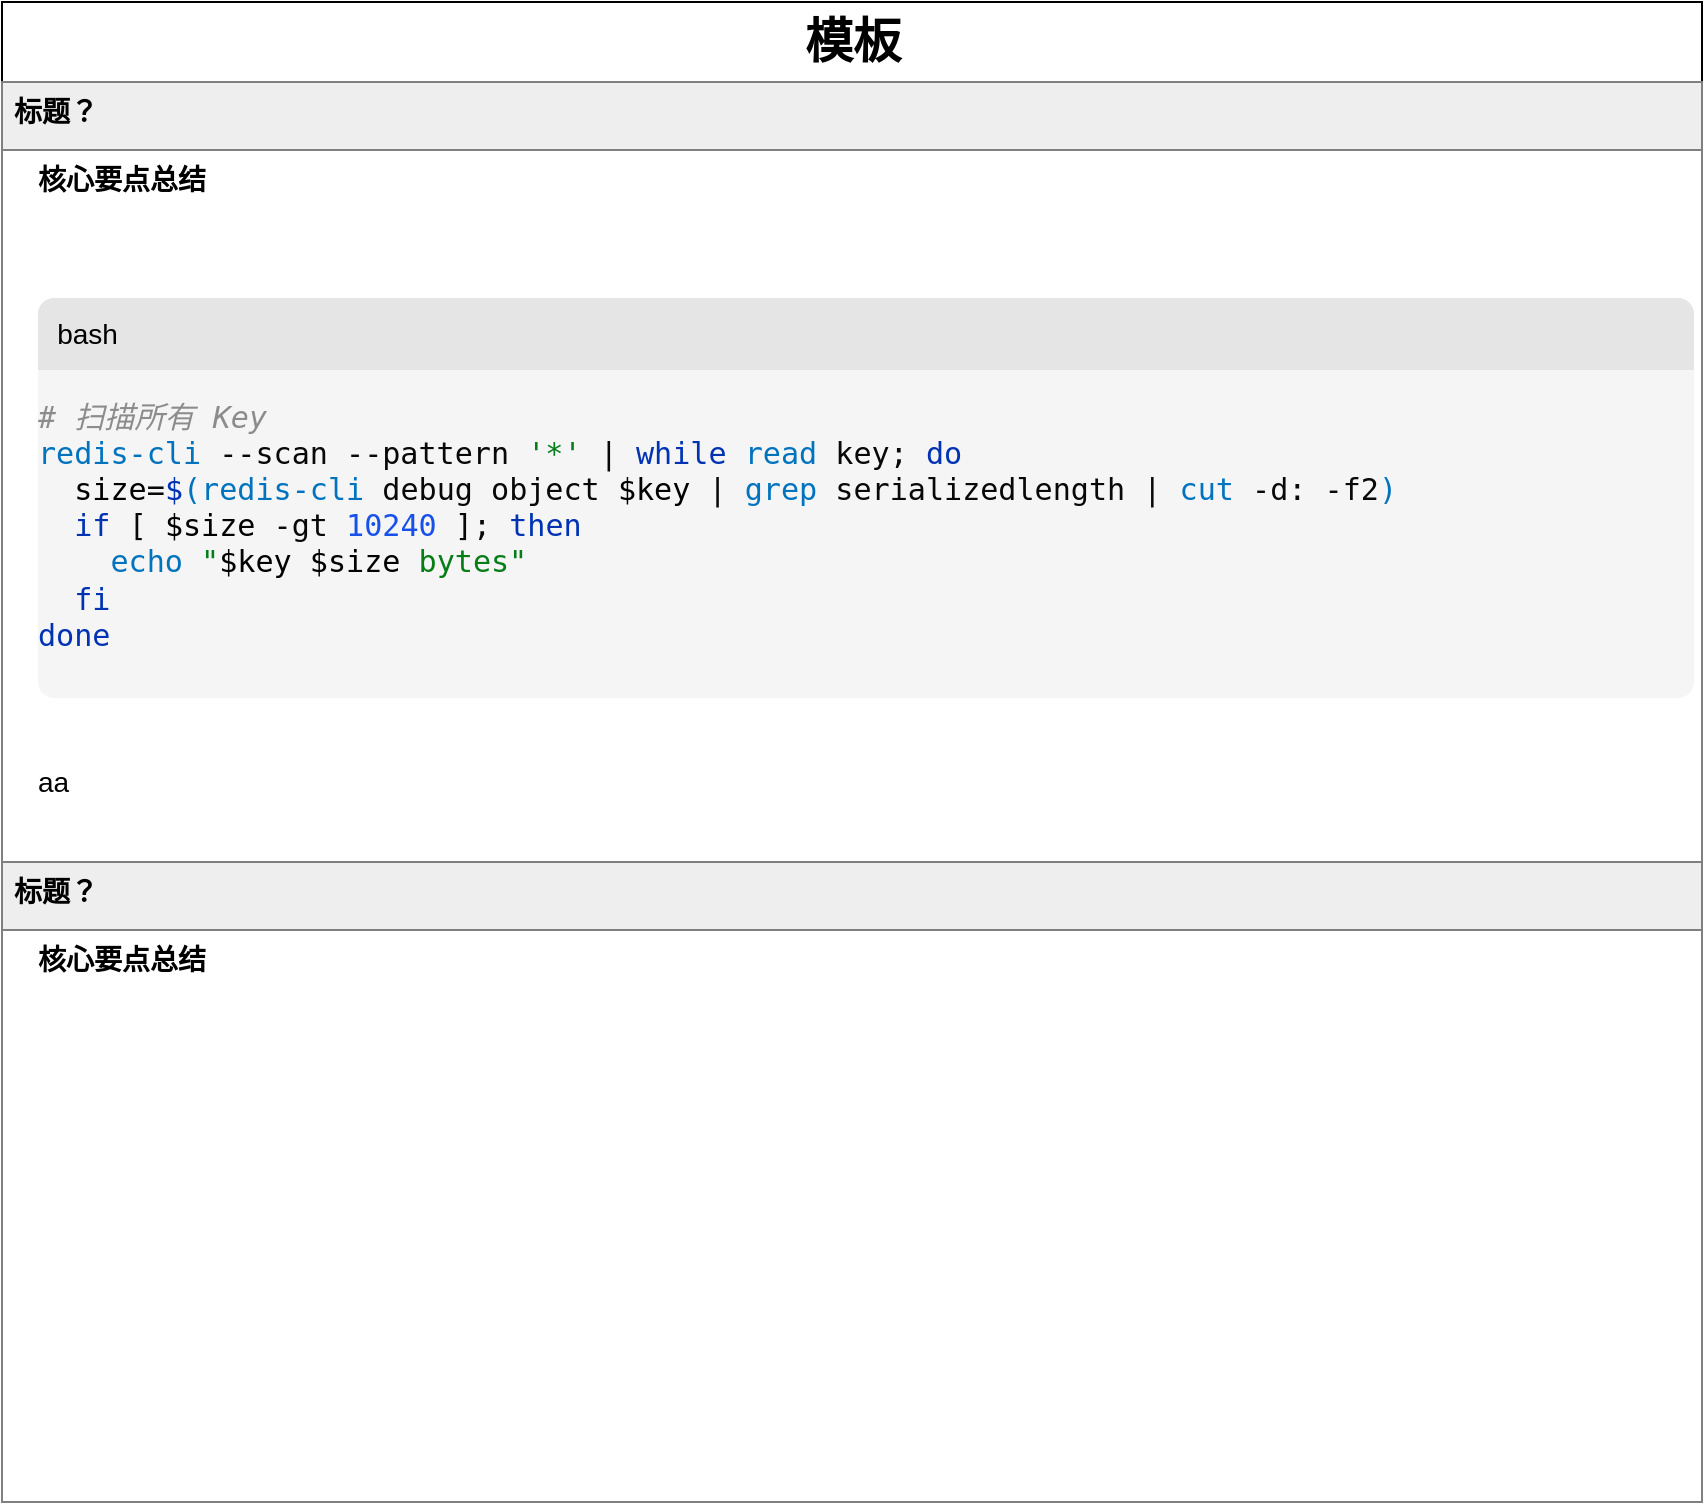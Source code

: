 <mxfile version="28.0.7">
  <diagram name="第 1 页" id="RCNppKnY1Qoo2MaenCiS">
    <mxGraphModel dx="1639" dy="2108" grid="1" gridSize="10" guides="1" tooltips="1" connect="1" arrows="1" fold="1" page="1" pageScale="1" pageWidth="827" pageHeight="1169" math="0" shadow="0">
      <root>
        <mxCell id="0" />
        <mxCell id="1" parent="0" />
        <mxCell id="urRVszMWX-xwAiAAqo-z-1" value="&lt;font style=&quot;font-size: 24px;&quot;&gt;&lt;b&gt;模板&lt;/b&gt;&lt;/font&gt;" style="swimlane;fontStyle=0;childLayout=stackLayout;horizontal=1;startSize=40;fillColor=default;horizontalStack=0;resizeParent=1;resizeParentMax=0;resizeLast=0;collapsible=1;marginBottom=0;html=1;" vertex="1" parent="1">
          <mxGeometry x="20" y="30" width="850" height="750" as="geometry" />
        </mxCell>
        <mxCell id="urRVszMWX-xwAiAAqo-z-2" value="&lt;font style=&quot;font-size: 14px;&quot;&gt;&lt;b&gt;&lt;font&gt;标题？&lt;/font&gt;&lt;/b&gt;&lt;/font&gt;" style="text;align=left;verticalAlign=top;spacingLeft=4;spacingRight=4;overflow=hidden;rotatable=0;points=[[0,0.5],[1,0.5]];portConstraint=eastwest;whiteSpace=wrap;html=1;fillColor=#EEEEEE;strokeColor=#808080;" vertex="1" parent="urRVszMWX-xwAiAAqo-z-1">
          <mxGeometry y="40" width="850" height="34" as="geometry" />
        </mxCell>
        <mxCell id="urRVszMWX-xwAiAAqo-z-3" value="&lt;div&gt;&lt;strong&gt;核心要点总结&lt;/strong&gt;&lt;/div&gt;&lt;div&gt;&lt;strong&gt;&lt;br&gt;&lt;/strong&gt;&lt;/div&gt;&lt;br&gt;&lt;br&gt;&lt;div style=&quot;height: 200px; width: 100%; background: rgb(245, 245, 245); border: 0px solid gray; border-radius: 8px;&quot;&gt;&lt;div style=&quot;padding: 0.6rem; background: rgb(229, 229, 229); border-top-left-radius: inherit; border-top-right-radius: inherit;&quot;&gt; bash&lt;/div&gt;&lt;div style=&quot;background-color: rgb(245, 245, 245); color: rgb(8, 8, 8);&quot;&gt;&lt;pre style=&quot;font-family:&#39;JetBrains Mono&#39;,monospace;font-size:11.3pt;&quot;&gt;&lt;span style=&quot;color: rgb(140, 140, 140); font-style: italic;&quot;&gt;# &lt;/span&gt;&lt;span style=&quot;color: rgb(140, 140, 140); font-style: italic; font-family: &amp;quot;文泉驿等宽正黑&amp;quot;, monospace;&quot;&gt;扫描所有&lt;/span&gt;&lt;span style=&quot;color: rgb(140, 140, 140); font-style: italic;&quot;&gt; Key&lt;br&gt;&lt;/span&gt;&lt;span style=&quot;color: rgb(0, 115, 191);&quot;&gt;redis-cli &lt;/span&gt;--scan --pattern &lt;span style=&quot;color: rgb(6, 125, 23);&quot;&gt;&#39;*&#39; &lt;/span&gt;| &lt;span style=&quot;color: rgb(0, 51, 179);&quot;&gt;while &lt;/span&gt;&lt;span style=&quot;color: rgb(0, 115, 191);&quot;&gt;read &lt;/span&gt;key; &lt;span style=&quot;color: rgb(0, 51, 179);&quot;&gt;do&lt;br&gt;&lt;/span&gt;&lt;span style=&quot;color: rgb(0, 51, 179);&quot;&gt;  &lt;/span&gt;&lt;span style=&quot;color: rgb(0, 0, 0);&quot;&gt;size&lt;/span&gt;=&lt;span style=&quot;color: rgb(0, 51, 179);&quot;&gt;$&lt;/span&gt;&lt;span style=&quot;color: rgb(0, 115, 191);&quot;&gt;(redis-cli &lt;/span&gt;debug object &lt;span style=&quot;color: rgb(0, 0, 0);&quot;&gt;$key &lt;/span&gt;| &lt;span style=&quot;color: rgb(0, 115, 191);&quot;&gt;grep &lt;/span&gt;serializedlength | &lt;span style=&quot;color: rgb(0, 115, 191);&quot;&gt;cut &lt;/span&gt;-d: -f2&lt;span style=&quot;color: rgb(0, 115, 191);&quot;&gt;)&lt;br&gt;&lt;/span&gt;&lt;span style=&quot;color: rgb(0, 115, 191);&quot;&gt;  &lt;/span&gt;&lt;span style=&quot;color: rgb(0, 51, 179);&quot;&gt;if &lt;/span&gt;[ &lt;span style=&quot;color: rgb(0, 0, 0);&quot;&gt;$size &lt;/span&gt;-gt &lt;span style=&quot;color: rgb(23, 80, 235);&quot;&gt;10240 &lt;/span&gt;]; &lt;span style=&quot;color: rgb(0, 51, 179);&quot;&gt;then&lt;br&gt;&lt;/span&gt;&lt;span style=&quot;color: rgb(0, 51, 179);&quot;&gt;    &lt;/span&gt;&lt;span style=&quot;color: rgb(0, 115, 191);&quot;&gt;echo &lt;/span&gt;&lt;span style=&quot;color: rgb(6, 125, 23);&quot;&gt;&quot;&lt;/span&gt;&lt;span style=&quot;color: rgb(0, 0, 0);&quot;&gt;$key $size&lt;/span&gt;&lt;span style=&quot;color: rgb(6, 125, 23);&quot;&gt; bytes&quot;&lt;br&gt;&lt;/span&gt;&lt;span style=&quot;color: rgb(6, 125, 23);&quot;&gt;  &lt;/span&gt;&lt;span style=&quot;color: rgb(0, 51, 179);&quot;&gt;fi&lt;br&gt;&lt;/span&gt;&lt;span style=&quot;color: rgb(0, 51, 179);&quot;&gt;done&lt;/span&gt;&lt;/pre&gt;&lt;/div&gt;&amp;nbsp; &amp;nbsp; &amp;nbsp; &amp;nbsp; &amp;nbsp; &amp;nbsp; &amp;nbsp; &amp;nbsp; &amp;nbsp; &amp;nbsp; &amp;nbsp; &amp;nbsp; &amp;nbsp; &amp;nbsp; &amp;nbsp; &amp;nbsp; &amp;nbsp; &amp;nbsp; &amp;nbsp; &amp;nbsp; &amp;nbsp; &amp;nbsp; &amp;nbsp; &amp;nbsp; &amp;nbsp; &amp;nbsp; &amp;nbsp; &amp;nbsp; &amp;nbsp; &amp;nbsp; &amp;nbsp; &amp;nbsp; &amp;nbsp; &amp;nbsp; &amp;nbsp; &amp;nbsp; &amp;nbsp; &amp;nbsp; &amp;nbsp; &amp;nbsp; &amp;nbsp; &amp;nbsp; &amp;nbsp; &amp;nbsp; &amp;nbsp; &amp;nbsp; &amp;nbsp; &amp;nbsp; &amp;nbsp; &amp;nbsp; &amp;nbsp; &amp;nbsp; &amp;nbsp; &amp;nbsp; &amp;nbsp; &amp;nbsp; &amp;nbsp; &amp;nbsp; &amp;nbsp; &amp;nbsp; &amp;nbsp; &amp;nbsp; &amp;nbsp; &amp;nbsp; &amp;nbsp; &amp;nbsp; &amp;nbsp; &amp;nbsp; &amp;nbsp; &amp;nbsp; &amp;nbsp; &amp;nbsp; &amp;nbsp; &amp;nbsp; &amp;nbsp; &amp;nbsp; &amp;nbsp; &amp;nbsp; &amp;nbsp; &amp;nbsp; &amp;nbsp; &amp;nbsp; &amp;nbsp; &amp;nbsp; &amp;nbsp; &amp;nbsp; &amp;nbsp; &amp;nbsp; &amp;nbsp; &amp;nbsp; &amp;nbsp; &amp;nbsp; &amp;nbsp; &amp;nbsp; &amp;nbsp; &amp;nbsp; &amp;nbsp; &amp;nbsp; &amp;nbsp; &amp;nbsp; &amp;nbsp; &amp;nbsp; &amp;nbsp; &amp;nbsp; &amp;nbsp; &amp;nbsp; &amp;nbsp; &amp;nbsp; &amp;nbsp; &amp;nbsp; &amp;nbsp; &amp;nbsp; &amp;nbsp; &amp;nbsp; &amp;nbsp; &amp;nbsp; &amp;nbsp; &amp;nbsp; &amp;nbsp; &amp;nbsp; &amp;nbsp; &amp;nbsp; &amp;nbsp; &amp;nbsp; &amp;nbsp; &amp;nbsp;&lt;/div&gt;&lt;br&gt;&lt;br&gt;aa" style="text;align=left;verticalAlign=top;spacingLeft=16;spacingRight=4;overflow=hidden;rotatable=0;points=[[0,0.5],[1,0.5]];portConstraint=eastwest;whiteSpace=wrap;html=1;fontSize=14;fillColor=default;strokeColor=#808080;" vertex="1" parent="urRVszMWX-xwAiAAqo-z-1">
          <mxGeometry y="74" width="850" height="356" as="geometry" />
        </mxCell>
        <mxCell id="urRVszMWX-xwAiAAqo-z-4" value="&lt;font style=&quot;font-size: 14px;&quot;&gt;&lt;b&gt;&lt;font&gt;标题？&lt;/font&gt;&lt;/b&gt;&lt;/font&gt;" style="text;align=left;verticalAlign=top;spacingLeft=4;spacingRight=4;overflow=hidden;rotatable=0;points=[[0,0.5],[1,0.5]];portConstraint=eastwest;whiteSpace=wrap;html=1;fillColor=#EEEEEE;strokeColor=#808080;" vertex="1" parent="urRVszMWX-xwAiAAqo-z-1">
          <mxGeometry y="430" width="850" height="34" as="geometry" />
        </mxCell>
        <mxCell id="urRVszMWX-xwAiAAqo-z-5" value="&lt;div&gt;&lt;strong&gt;核心要点总结&lt;/strong&gt;&lt;/div&gt;&lt;div&gt;&lt;strong&gt;&lt;br&gt;&lt;/strong&gt;&lt;/div&gt;&lt;div&gt;&lt;br/&gt;&lt;/div&gt;" style="text;align=left;verticalAlign=top;spacingLeft=16;spacingRight=4;overflow=hidden;rotatable=0;points=[[0,0.5],[1,0.5]];portConstraint=eastwest;whiteSpace=wrap;html=1;fontSize=14;fillColor=default;strokeColor=#808080;" vertex="1" parent="urRVszMWX-xwAiAAqo-z-1">
          <mxGeometry y="464" width="850" height="286" as="geometry" />
        </mxCell>
      </root>
    </mxGraphModel>
  </diagram>
</mxfile>
